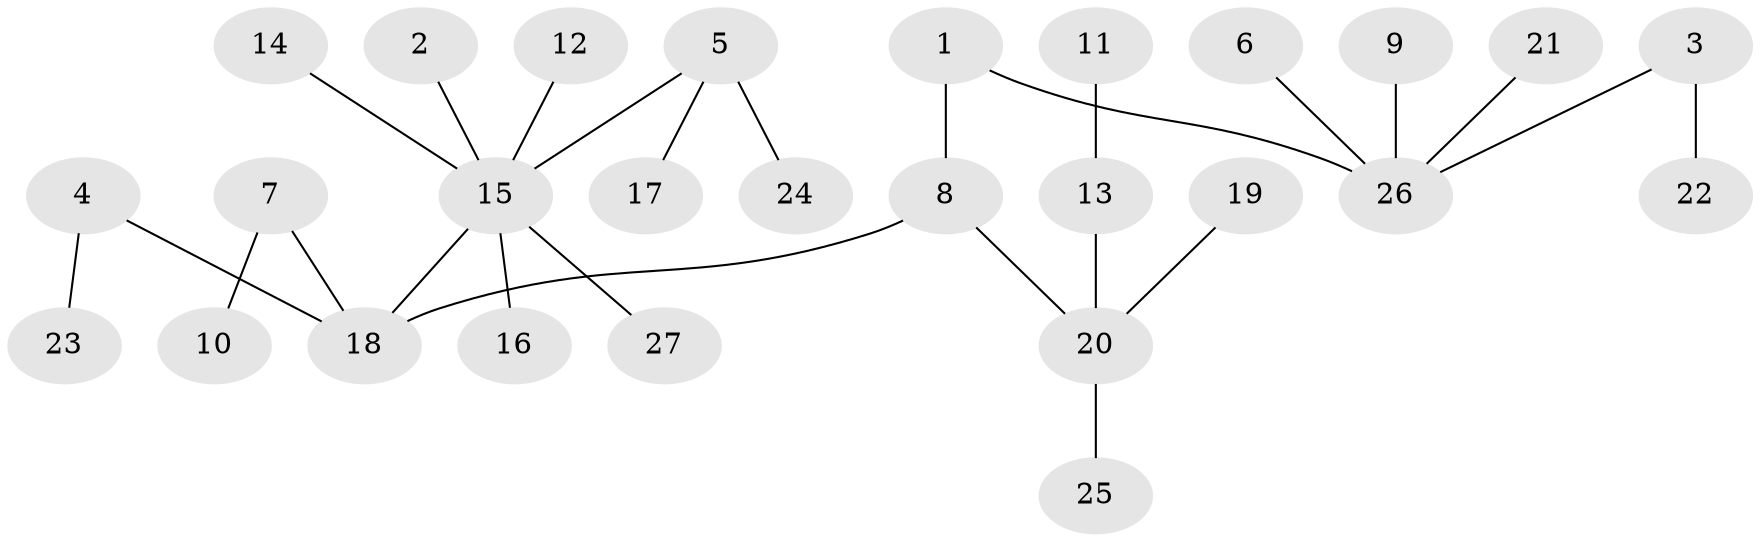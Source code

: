 // original degree distribution, {3: 0.14814814814814814, 4: 0.018518518518518517, 5: 0.037037037037037035, 1: 0.5555555555555556, 2: 0.2037037037037037, 7: 0.018518518518518517, 9: 0.018518518518518517}
// Generated by graph-tools (version 1.1) at 2025/37/03/04/25 23:37:20]
// undirected, 27 vertices, 26 edges
graph export_dot {
  node [color=gray90,style=filled];
  1;
  2;
  3;
  4;
  5;
  6;
  7;
  8;
  9;
  10;
  11;
  12;
  13;
  14;
  15;
  16;
  17;
  18;
  19;
  20;
  21;
  22;
  23;
  24;
  25;
  26;
  27;
  1 -- 8 [weight=1.0];
  1 -- 26 [weight=1.0];
  2 -- 15 [weight=1.0];
  3 -- 22 [weight=1.0];
  3 -- 26 [weight=1.0];
  4 -- 18 [weight=1.0];
  4 -- 23 [weight=1.0];
  5 -- 15 [weight=1.0];
  5 -- 17 [weight=1.0];
  5 -- 24 [weight=1.0];
  6 -- 26 [weight=1.0];
  7 -- 10 [weight=1.0];
  7 -- 18 [weight=1.0];
  8 -- 18 [weight=1.0];
  8 -- 20 [weight=1.0];
  9 -- 26 [weight=1.0];
  11 -- 13 [weight=1.0];
  12 -- 15 [weight=1.0];
  13 -- 20 [weight=1.0];
  14 -- 15 [weight=1.0];
  15 -- 16 [weight=1.0];
  15 -- 18 [weight=1.0];
  15 -- 27 [weight=1.0];
  19 -- 20 [weight=1.0];
  20 -- 25 [weight=1.0];
  21 -- 26 [weight=1.0];
}
